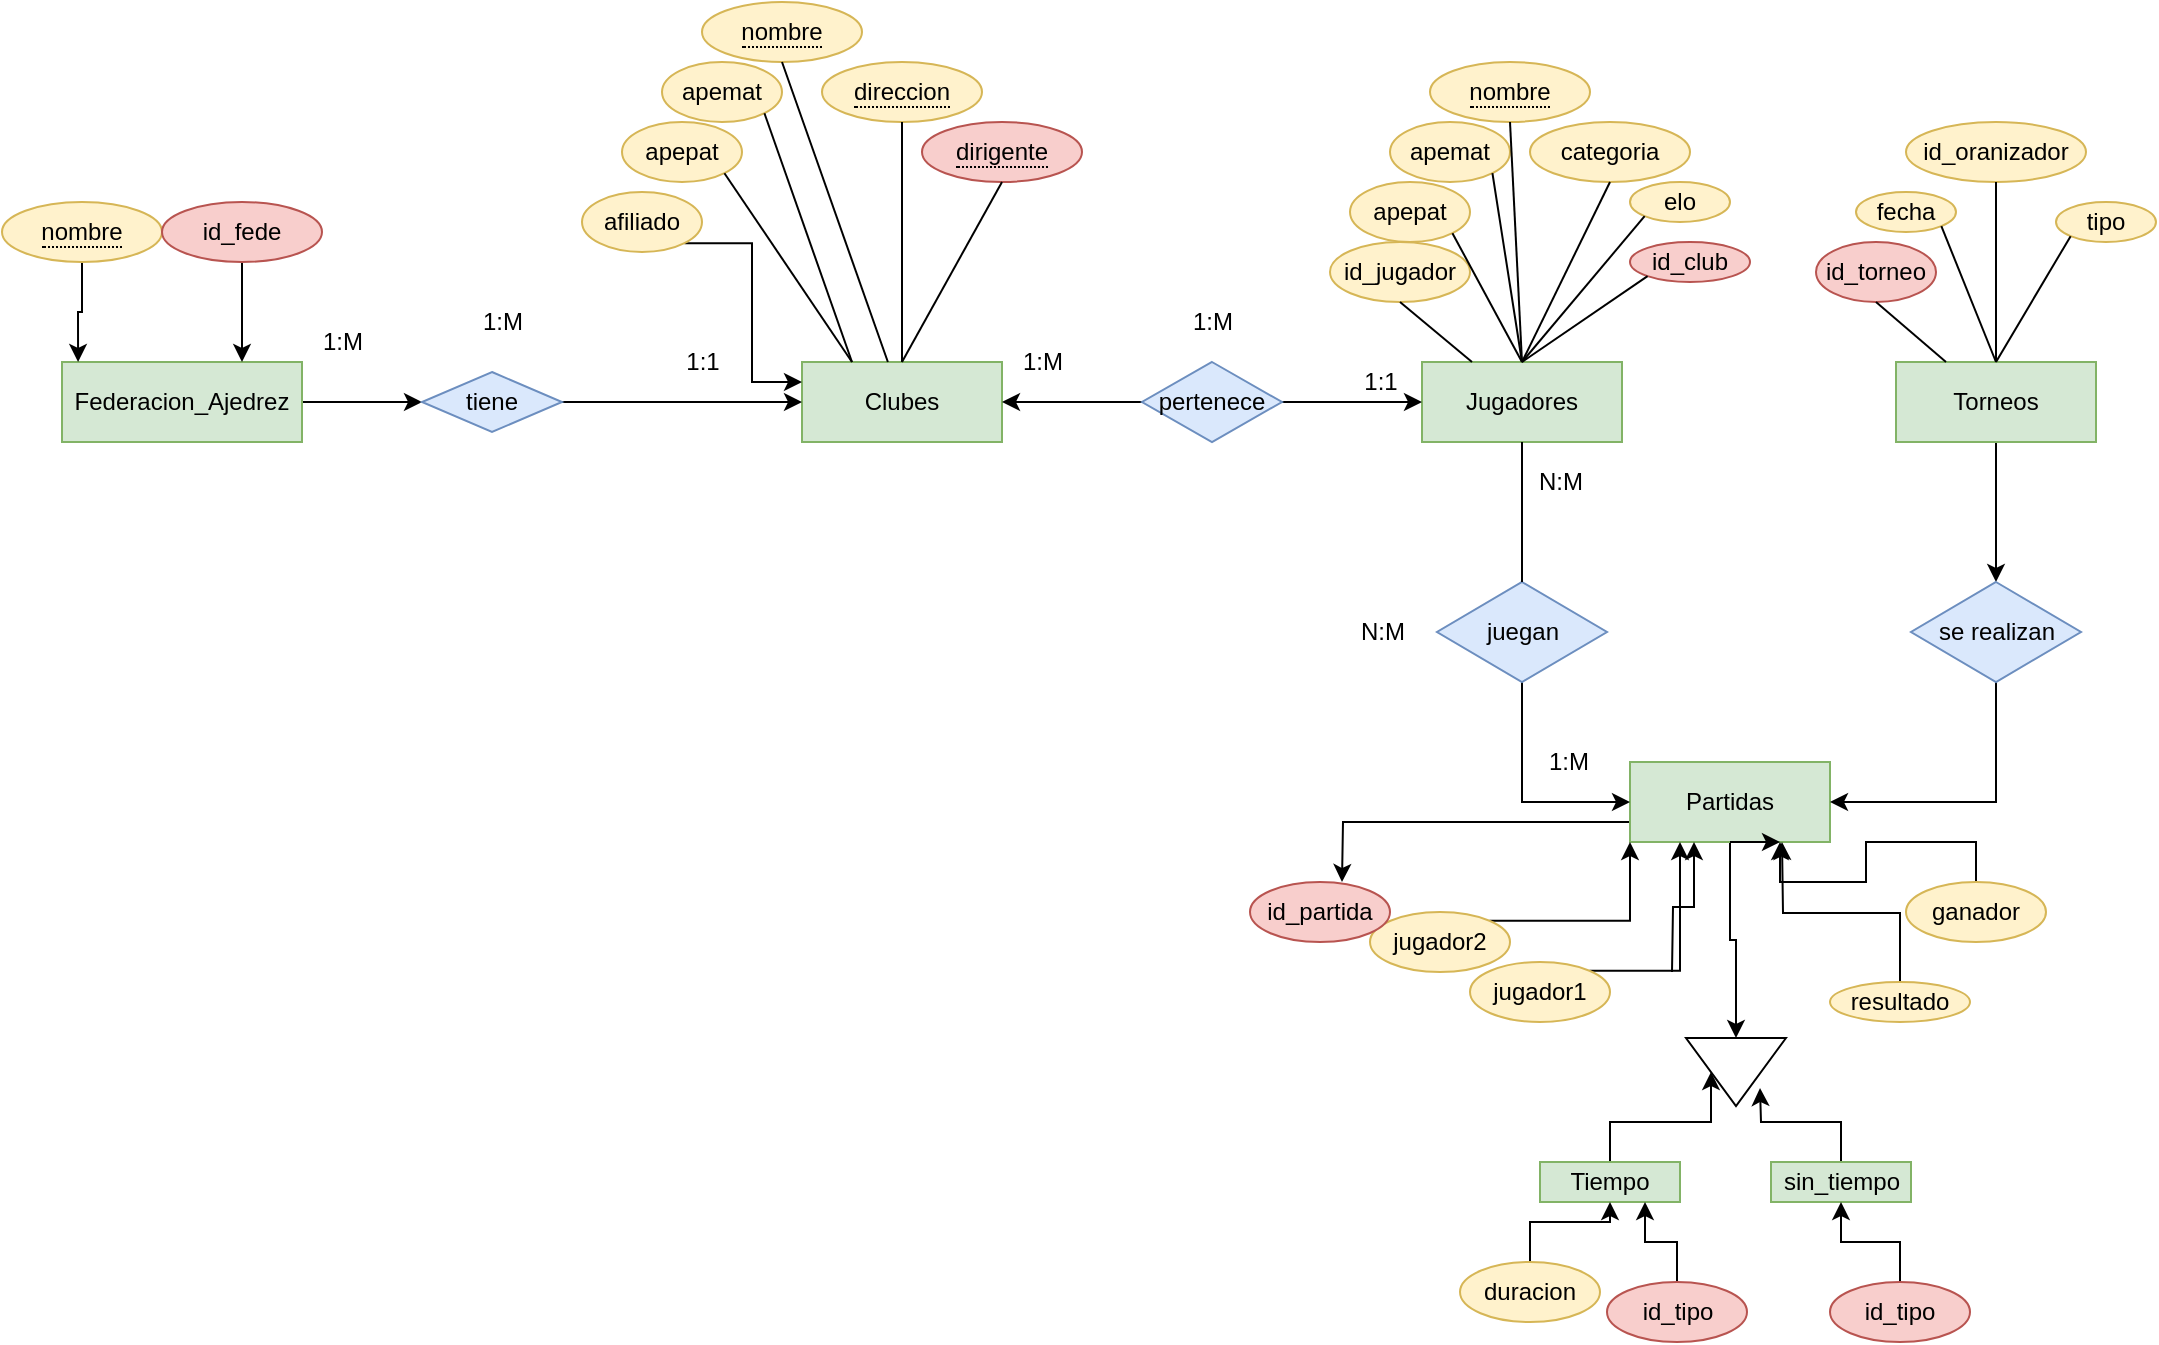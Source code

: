 <mxfile version="13.8.1" type="github">
  <diagram id="W11PHItdPMfOCp1PqULx" name="Page-1">
    <mxGraphModel dx="1929" dy="614" grid="1" gridSize="10" guides="1" tooltips="1" connect="1" arrows="1" fold="1" page="1" pageScale="1" pageWidth="827" pageHeight="1169" math="0" shadow="0">
      <root>
        <mxCell id="0" />
        <mxCell id="1" parent="0" />
        <mxCell id="j4pvCARP0-0abAjQL-_Y-91" style="edgeStyle=orthogonalEdgeStyle;rounded=0;orthogonalLoop=1;jettySize=auto;html=1;exitX=1;exitY=0.5;exitDx=0;exitDy=0;entryX=0;entryY=0.5;entryDx=0;entryDy=0;" edge="1" parent="1" source="j4pvCARP0-0abAjQL-_Y-6" target="j4pvCARP0-0abAjQL-_Y-97">
          <mxGeometry relative="1" as="geometry">
            <mxPoint x="-60" y="300" as="targetPoint" />
          </mxGeometry>
        </mxCell>
        <mxCell id="j4pvCARP0-0abAjQL-_Y-6" value="Federacion_Ajedrez" style="whiteSpace=wrap;html=1;align=center;fillColor=#d5e8d4;strokeColor=#82b366;" vertex="1" parent="1">
          <mxGeometry x="-220" y="280" width="120" height="40" as="geometry" />
        </mxCell>
        <mxCell id="j4pvCARP0-0abAjQL-_Y-77" style="edgeStyle=orthogonalEdgeStyle;rounded=0;orthogonalLoop=1;jettySize=auto;html=1;exitX=0.5;exitY=1;exitDx=0;exitDy=0;" edge="1" parent="1" source="j4pvCARP0-0abAjQL-_Y-7" target="j4pvCARP0-0abAjQL-_Y-78">
          <mxGeometry relative="1" as="geometry">
            <mxPoint x="614" y="610" as="targetPoint" />
          </mxGeometry>
        </mxCell>
        <mxCell id="j4pvCARP0-0abAjQL-_Y-94" style="edgeStyle=orthogonalEdgeStyle;rounded=0;orthogonalLoop=1;jettySize=auto;html=1;exitX=0;exitY=0.75;exitDx=0;exitDy=0;" edge="1" parent="1" source="j4pvCARP0-0abAjQL-_Y-7">
          <mxGeometry relative="1" as="geometry">
            <mxPoint x="420" y="540" as="targetPoint" />
          </mxGeometry>
        </mxCell>
        <mxCell id="j4pvCARP0-0abAjQL-_Y-7" value="Partidas" style="whiteSpace=wrap;html=1;align=center;fillColor=#d5e8d4;strokeColor=#82b366;" vertex="1" parent="1">
          <mxGeometry x="564" y="480" width="100" height="40" as="geometry" />
        </mxCell>
        <mxCell id="j4pvCARP0-0abAjQL-_Y-61" style="edgeStyle=orthogonalEdgeStyle;rounded=0;orthogonalLoop=1;jettySize=auto;html=1;exitX=0.5;exitY=1;exitDx=0;exitDy=0;entryX=0.5;entryY=0;entryDx=0;entryDy=0;" edge="1" parent="1" source="j4pvCARP0-0abAjQL-_Y-8" target="j4pvCARP0-0abAjQL-_Y-47">
          <mxGeometry relative="1" as="geometry" />
        </mxCell>
        <mxCell id="j4pvCARP0-0abAjQL-_Y-8" value="Torneos" style="whiteSpace=wrap;html=1;align=center;fillColor=#d5e8d4;strokeColor=#82b366;" vertex="1" parent="1">
          <mxGeometry x="697" y="280" width="100" height="40" as="geometry" />
        </mxCell>
        <mxCell id="j4pvCARP0-0abAjQL-_Y-9" value="Jugadores" style="whiteSpace=wrap;html=1;align=center;fillColor=#d5e8d4;strokeColor=#82b366;" vertex="1" parent="1">
          <mxGeometry x="460" y="280" width="100" height="40" as="geometry" />
        </mxCell>
        <mxCell id="j4pvCARP0-0abAjQL-_Y-10" value="Clubes" style="whiteSpace=wrap;html=1;align=center;fillColor=#d5e8d4;strokeColor=#82b366;" vertex="1" parent="1">
          <mxGeometry x="150" y="280" width="100" height="40" as="geometry" />
        </mxCell>
        <mxCell id="j4pvCARP0-0abAjQL-_Y-12" value="&lt;span style=&quot;border-bottom: 1px dotted&quot;&gt;nombre&lt;/span&gt;" style="ellipse;whiteSpace=wrap;html=1;align=center;fillColor=#fff2cc;strokeColor=#d6b656;" vertex="1" parent="1">
          <mxGeometry x="100" y="100" width="80" height="30" as="geometry" />
        </mxCell>
        <mxCell id="j4pvCARP0-0abAjQL-_Y-13" value="&lt;span style=&quot;border-bottom: 1px dotted&quot;&gt;direccion&lt;/span&gt;" style="ellipse;whiteSpace=wrap;html=1;align=center;fillColor=#fff2cc;strokeColor=#d6b656;" vertex="1" parent="1">
          <mxGeometry x="160" y="130" width="80" height="30" as="geometry" />
        </mxCell>
        <mxCell id="j4pvCARP0-0abAjQL-_Y-14" value="&lt;span style=&quot;border-bottom: 1px dotted&quot;&gt;dirigente&lt;/span&gt;" style="ellipse;whiteSpace=wrap;html=1;align=center;fillColor=#f8cecc;strokeColor=#b85450;" vertex="1" parent="1">
          <mxGeometry x="210" y="160" width="80" height="30" as="geometry" />
        </mxCell>
        <mxCell id="j4pvCARP0-0abAjQL-_Y-15" value="" style="endArrow=none;html=1;rounded=0;exitX=0.5;exitY=1;exitDx=0;exitDy=0;entryX=0.5;entryY=0;entryDx=0;entryDy=0;" edge="1" parent="1" source="j4pvCARP0-0abAjQL-_Y-14" target="j4pvCARP0-0abAjQL-_Y-10">
          <mxGeometry relative="1" as="geometry">
            <mxPoint x="270" y="320" as="sourcePoint" />
            <mxPoint x="430" y="320" as="targetPoint" />
          </mxGeometry>
        </mxCell>
        <mxCell id="j4pvCARP0-0abAjQL-_Y-16" value="" style="endArrow=none;html=1;rounded=0;exitX=0.5;exitY=1;exitDx=0;exitDy=0;entryX=0.5;entryY=0;entryDx=0;entryDy=0;" edge="1" parent="1" source="j4pvCARP0-0abAjQL-_Y-13" target="j4pvCARP0-0abAjQL-_Y-10">
          <mxGeometry relative="1" as="geometry">
            <mxPoint x="270" y="320" as="sourcePoint" />
            <mxPoint x="430" y="320" as="targetPoint" />
          </mxGeometry>
        </mxCell>
        <mxCell id="j4pvCARP0-0abAjQL-_Y-17" value="" style="endArrow=none;html=1;rounded=0;exitX=0.5;exitY=1;exitDx=0;exitDy=0;" edge="1" parent="1" source="j4pvCARP0-0abAjQL-_Y-12" target="j4pvCARP0-0abAjQL-_Y-10">
          <mxGeometry relative="1" as="geometry">
            <mxPoint x="270" y="320" as="sourcePoint" />
            <mxPoint x="430" y="320" as="targetPoint" />
          </mxGeometry>
        </mxCell>
        <mxCell id="j4pvCARP0-0abAjQL-_Y-19" value="apepat" style="ellipse;whiteSpace=wrap;html=1;align=center;fillColor=#fff2cc;strokeColor=#d6b656;" vertex="1" parent="1">
          <mxGeometry x="60" y="160" width="60" height="30" as="geometry" />
        </mxCell>
        <mxCell id="j4pvCARP0-0abAjQL-_Y-20" value="apemat" style="ellipse;whiteSpace=wrap;html=1;align=center;fillColor=#fff2cc;strokeColor=#d6b656;" vertex="1" parent="1">
          <mxGeometry x="80" y="130" width="60" height="30" as="geometry" />
        </mxCell>
        <mxCell id="j4pvCARP0-0abAjQL-_Y-21" value="" style="endArrow=none;html=1;rounded=0;exitX=1;exitY=1;exitDx=0;exitDy=0;entryX=0.25;entryY=0;entryDx=0;entryDy=0;" edge="1" parent="1" source="j4pvCARP0-0abAjQL-_Y-19" target="j4pvCARP0-0abAjQL-_Y-10">
          <mxGeometry relative="1" as="geometry">
            <mxPoint x="270" y="320" as="sourcePoint" />
            <mxPoint x="430" y="320" as="targetPoint" />
          </mxGeometry>
        </mxCell>
        <mxCell id="j4pvCARP0-0abAjQL-_Y-22" value="" style="endArrow=none;html=1;rounded=0;exitX=1;exitY=1;exitDx=0;exitDy=0;entryX=0.25;entryY=0;entryDx=0;entryDy=0;" edge="1" parent="1" source="j4pvCARP0-0abAjQL-_Y-20" target="j4pvCARP0-0abAjQL-_Y-10">
          <mxGeometry relative="1" as="geometry">
            <mxPoint x="270" y="320" as="sourcePoint" />
            <mxPoint x="190" y="277" as="targetPoint" />
          </mxGeometry>
        </mxCell>
        <mxCell id="j4pvCARP0-0abAjQL-_Y-24" value="&lt;span style=&quot;border-bottom: 1px dotted&quot;&gt;nombre&lt;/span&gt;" style="ellipse;whiteSpace=wrap;html=1;align=center;fillColor=#fff2cc;strokeColor=#d6b656;" vertex="1" parent="1">
          <mxGeometry x="464" y="130" width="80" height="30" as="geometry" />
        </mxCell>
        <mxCell id="j4pvCARP0-0abAjQL-_Y-25" value="apepat" style="ellipse;whiteSpace=wrap;html=1;align=center;fillColor=#fff2cc;strokeColor=#d6b656;" vertex="1" parent="1">
          <mxGeometry x="424" y="190" width="60" height="30" as="geometry" />
        </mxCell>
        <mxCell id="j4pvCARP0-0abAjQL-_Y-26" value="apemat" style="ellipse;whiteSpace=wrap;html=1;align=center;fillColor=#fff2cc;strokeColor=#d6b656;" vertex="1" parent="1">
          <mxGeometry x="444" y="160" width="60" height="30" as="geometry" />
        </mxCell>
        <mxCell id="j4pvCARP0-0abAjQL-_Y-27" value="categoria" style="ellipse;whiteSpace=wrap;html=1;align=center;fillColor=#fff2cc;strokeColor=#d6b656;" vertex="1" parent="1">
          <mxGeometry x="514" y="160" width="80" height="30" as="geometry" />
        </mxCell>
        <mxCell id="j4pvCARP0-0abAjQL-_Y-28" value="elo" style="ellipse;whiteSpace=wrap;html=1;align=center;fillColor=#fff2cc;strokeColor=#d6b656;" vertex="1" parent="1">
          <mxGeometry x="564" y="190" width="50" height="20" as="geometry" />
        </mxCell>
        <mxCell id="j4pvCARP0-0abAjQL-_Y-29" value="id_jugador" style="ellipse;whiteSpace=wrap;html=1;align=center;fillColor=#fff2cc;strokeColor=#d6b656;" vertex="1" parent="1">
          <mxGeometry x="414" y="220" width="70" height="30" as="geometry" />
        </mxCell>
        <mxCell id="j4pvCARP0-0abAjQL-_Y-30" value="id_club" style="ellipse;whiteSpace=wrap;html=1;align=center;fillColor=#f8cecc;strokeColor=#b85450;" vertex="1" parent="1">
          <mxGeometry x="564" y="220" width="60" height="20" as="geometry" />
        </mxCell>
        <mxCell id="j4pvCARP0-0abAjQL-_Y-31" value="" style="endArrow=none;html=1;rounded=0;exitX=0;exitY=1;exitDx=0;exitDy=0;entryX=0.5;entryY=0;entryDx=0;entryDy=0;" edge="1" parent="1" source="j4pvCARP0-0abAjQL-_Y-30" target="j4pvCARP0-0abAjQL-_Y-9">
          <mxGeometry relative="1" as="geometry">
            <mxPoint x="350" y="320" as="sourcePoint" />
            <mxPoint x="510" y="320" as="targetPoint" />
          </mxGeometry>
        </mxCell>
        <mxCell id="j4pvCARP0-0abAjQL-_Y-32" value="" style="endArrow=none;html=1;rounded=0;exitX=0;exitY=1;exitDx=0;exitDy=0;entryX=0.5;entryY=0;entryDx=0;entryDy=0;" edge="1" parent="1" source="j4pvCARP0-0abAjQL-_Y-28" target="j4pvCARP0-0abAjQL-_Y-9">
          <mxGeometry relative="1" as="geometry">
            <mxPoint x="350" y="320" as="sourcePoint" />
            <mxPoint x="510" y="320" as="targetPoint" />
          </mxGeometry>
        </mxCell>
        <mxCell id="j4pvCARP0-0abAjQL-_Y-33" value="" style="endArrow=none;html=1;rounded=0;exitX=0.5;exitY=1;exitDx=0;exitDy=0;entryX=0.5;entryY=0;entryDx=0;entryDy=0;" edge="1" parent="1" source="j4pvCARP0-0abAjQL-_Y-27" target="j4pvCARP0-0abAjQL-_Y-9">
          <mxGeometry relative="1" as="geometry">
            <mxPoint x="350" y="320" as="sourcePoint" />
            <mxPoint x="510" y="320" as="targetPoint" />
          </mxGeometry>
        </mxCell>
        <mxCell id="j4pvCARP0-0abAjQL-_Y-34" value="" style="endArrow=none;html=1;rounded=0;exitX=0.5;exitY=1;exitDx=0;exitDy=0;entryX=0.5;entryY=0;entryDx=0;entryDy=0;" edge="1" parent="1" source="j4pvCARP0-0abAjQL-_Y-24" target="j4pvCARP0-0abAjQL-_Y-9">
          <mxGeometry relative="1" as="geometry">
            <mxPoint x="350" y="320" as="sourcePoint" />
            <mxPoint x="510" y="280" as="targetPoint" />
          </mxGeometry>
        </mxCell>
        <mxCell id="j4pvCARP0-0abAjQL-_Y-35" value="" style="endArrow=none;html=1;rounded=0;entryX=0.5;entryY=0;entryDx=0;entryDy=0;exitX=1;exitY=1;exitDx=0;exitDy=0;" edge="1" parent="1" source="j4pvCARP0-0abAjQL-_Y-26" target="j4pvCARP0-0abAjQL-_Y-9">
          <mxGeometry relative="1" as="geometry">
            <mxPoint x="490" y="180" as="sourcePoint" />
            <mxPoint x="510" y="320" as="targetPoint" />
          </mxGeometry>
        </mxCell>
        <mxCell id="j4pvCARP0-0abAjQL-_Y-36" value="" style="endArrow=none;html=1;rounded=0;exitX=1;exitY=1;exitDx=0;exitDy=0;entryX=0.5;entryY=0;entryDx=0;entryDy=0;" edge="1" parent="1" source="j4pvCARP0-0abAjQL-_Y-25" target="j4pvCARP0-0abAjQL-_Y-9">
          <mxGeometry relative="1" as="geometry">
            <mxPoint x="350" y="320" as="sourcePoint" />
            <mxPoint x="510" y="320" as="targetPoint" />
          </mxGeometry>
        </mxCell>
        <mxCell id="j4pvCARP0-0abAjQL-_Y-37" value="" style="endArrow=none;html=1;rounded=0;exitX=0.5;exitY=1;exitDx=0;exitDy=0;entryX=0.25;entryY=0;entryDx=0;entryDy=0;" edge="1" parent="1" source="j4pvCARP0-0abAjQL-_Y-29" target="j4pvCARP0-0abAjQL-_Y-9">
          <mxGeometry relative="1" as="geometry">
            <mxPoint x="350" y="320" as="sourcePoint" />
            <mxPoint x="510" y="320" as="targetPoint" />
          </mxGeometry>
        </mxCell>
        <mxCell id="j4pvCARP0-0abAjQL-_Y-38" value="id_torneo" style="ellipse;whiteSpace=wrap;html=1;align=center;fillColor=#f8cecc;strokeColor=#b85450;" vertex="1" parent="1">
          <mxGeometry x="657" y="220" width="60" height="30" as="geometry" />
        </mxCell>
        <mxCell id="j4pvCARP0-0abAjQL-_Y-39" value="tipo" style="ellipse;whiteSpace=wrap;html=1;align=center;fillColor=#fff2cc;strokeColor=#d6b656;" vertex="1" parent="1">
          <mxGeometry x="777" y="200" width="50" height="20" as="geometry" />
        </mxCell>
        <mxCell id="j4pvCARP0-0abAjQL-_Y-40" value="id_oranizador" style="ellipse;whiteSpace=wrap;html=1;align=center;fillColor=#fff2cc;strokeColor=#d6b656;" vertex="1" parent="1">
          <mxGeometry x="702" y="160" width="90" height="30" as="geometry" />
        </mxCell>
        <mxCell id="j4pvCARP0-0abAjQL-_Y-41" value="fecha" style="ellipse;whiteSpace=wrap;html=1;align=center;fillColor=#fff2cc;strokeColor=#d6b656;" vertex="1" parent="1">
          <mxGeometry x="677" y="195" width="50" height="20" as="geometry" />
        </mxCell>
        <mxCell id="j4pvCARP0-0abAjQL-_Y-42" value="" style="endArrow=none;html=1;rounded=0;exitX=0;exitY=1;exitDx=0;exitDy=0;entryX=0.5;entryY=0;entryDx=0;entryDy=0;" edge="1" parent="1" source="j4pvCARP0-0abAjQL-_Y-39" target="j4pvCARP0-0abAjQL-_Y-8">
          <mxGeometry relative="1" as="geometry">
            <mxPoint x="367" y="320" as="sourcePoint" />
            <mxPoint x="527" y="320" as="targetPoint" />
          </mxGeometry>
        </mxCell>
        <mxCell id="j4pvCARP0-0abAjQL-_Y-43" value="" style="endArrow=none;html=1;rounded=0;exitX=0.5;exitY=1;exitDx=0;exitDy=0;entryX=0.5;entryY=0;entryDx=0;entryDy=0;" edge="1" parent="1" source="j4pvCARP0-0abAjQL-_Y-40" target="j4pvCARP0-0abAjQL-_Y-8">
          <mxGeometry relative="1" as="geometry">
            <mxPoint x="367" y="320" as="sourcePoint" />
            <mxPoint x="527" y="320" as="targetPoint" />
          </mxGeometry>
        </mxCell>
        <mxCell id="j4pvCARP0-0abAjQL-_Y-44" value="" style="endArrow=none;html=1;rounded=0;exitX=1;exitY=1;exitDx=0;exitDy=0;entryX=0.5;entryY=0;entryDx=0;entryDy=0;" edge="1" parent="1" source="j4pvCARP0-0abAjQL-_Y-41" target="j4pvCARP0-0abAjQL-_Y-8">
          <mxGeometry relative="1" as="geometry">
            <mxPoint x="367" y="320" as="sourcePoint" />
            <mxPoint x="527" y="320" as="targetPoint" />
          </mxGeometry>
        </mxCell>
        <mxCell id="j4pvCARP0-0abAjQL-_Y-45" value="" style="endArrow=none;html=1;rounded=0;exitX=0.5;exitY=1;exitDx=0;exitDy=0;entryX=0.25;entryY=0;entryDx=0;entryDy=0;" edge="1" parent="1" source="j4pvCARP0-0abAjQL-_Y-38" target="j4pvCARP0-0abAjQL-_Y-8">
          <mxGeometry relative="1" as="geometry">
            <mxPoint x="367" y="320" as="sourcePoint" />
            <mxPoint x="527" y="320" as="targetPoint" />
          </mxGeometry>
        </mxCell>
        <mxCell id="j4pvCARP0-0abAjQL-_Y-62" style="edgeStyle=orthogonalEdgeStyle;rounded=0;orthogonalLoop=1;jettySize=auto;html=1;exitX=0.5;exitY=1;exitDx=0;exitDy=0;entryX=1;entryY=0.5;entryDx=0;entryDy=0;" edge="1" parent="1" source="j4pvCARP0-0abAjQL-_Y-47" target="j4pvCARP0-0abAjQL-_Y-7">
          <mxGeometry relative="1" as="geometry" />
        </mxCell>
        <mxCell id="j4pvCARP0-0abAjQL-_Y-47" value="se realizan" style="shape=rhombus;perimeter=rhombusPerimeter;whiteSpace=wrap;html=1;align=center;fillColor=#dae8fc;strokeColor=#6c8ebf;" vertex="1" parent="1">
          <mxGeometry x="704.5" y="390" width="85" height="50" as="geometry" />
        </mxCell>
        <mxCell id="j4pvCARP0-0abAjQL-_Y-51" style="edgeStyle=orthogonalEdgeStyle;rounded=0;orthogonalLoop=1;jettySize=auto;html=1;exitX=0.5;exitY=1;exitDx=0;exitDy=0;entryX=0;entryY=0.5;entryDx=0;entryDy=0;" edge="1" parent="1" source="j4pvCARP0-0abAjQL-_Y-48" target="j4pvCARP0-0abAjQL-_Y-7">
          <mxGeometry relative="1" as="geometry" />
        </mxCell>
        <mxCell id="j4pvCARP0-0abAjQL-_Y-48" value="juegan" style="shape=rhombus;perimeter=rhombusPerimeter;whiteSpace=wrap;html=1;align=center;fillColor=#dae8fc;strokeColor=#6c8ebf;" vertex="1" parent="1">
          <mxGeometry x="467.5" y="390" width="85" height="50" as="geometry" />
        </mxCell>
        <mxCell id="j4pvCARP0-0abAjQL-_Y-49" value="" style="endArrow=none;html=1;rounded=0;entryX=0.5;entryY=1;entryDx=0;entryDy=0;exitX=0.5;exitY=0;exitDx=0;exitDy=0;" edge="1" parent="1" source="j4pvCARP0-0abAjQL-_Y-48" target="j4pvCARP0-0abAjQL-_Y-9">
          <mxGeometry relative="1" as="geometry">
            <mxPoint x="350" y="310" as="sourcePoint" />
            <mxPoint x="510" y="310" as="targetPoint" />
          </mxGeometry>
        </mxCell>
        <mxCell id="j4pvCARP0-0abAjQL-_Y-54" value="N:M" style="text;html=1;align=center;verticalAlign=middle;resizable=0;points=[];autosize=1;" vertex="1" parent="1">
          <mxGeometry x="509" y="330" width="40" height="20" as="geometry" />
        </mxCell>
        <mxCell id="j4pvCARP0-0abAjQL-_Y-55" value="1:M" style="text;html=1;align=center;verticalAlign=middle;resizable=0;points=[];autosize=1;" vertex="1" parent="1">
          <mxGeometry x="512.5" y="470" width="40" height="20" as="geometry" />
        </mxCell>
        <mxCell id="j4pvCARP0-0abAjQL-_Y-65" style="edgeStyle=orthogonalEdgeStyle;rounded=0;orthogonalLoop=1;jettySize=auto;html=1;exitX=0.5;exitY=0;exitDx=0;exitDy=0;entryX=0.32;entryY=1;entryDx=0;entryDy=0;entryPerimeter=0;" edge="1" parent="1" target="j4pvCARP0-0abAjQL-_Y-7">
          <mxGeometry relative="1" as="geometry">
            <mxPoint x="585" y="585" as="sourcePoint" />
          </mxGeometry>
        </mxCell>
        <mxCell id="j4pvCARP0-0abAjQL-_Y-63" style="edgeStyle=orthogonalEdgeStyle;rounded=0;orthogonalLoop=1;jettySize=auto;html=1;exitX=0.5;exitY=0;exitDx=0;exitDy=0;" edge="1" parent="1" source="j4pvCARP0-0abAjQL-_Y-58">
          <mxGeometry relative="1" as="geometry">
            <mxPoint x="640" y="520" as="targetPoint" />
          </mxGeometry>
        </mxCell>
        <mxCell id="j4pvCARP0-0abAjQL-_Y-58" value="resultado" style="ellipse;whiteSpace=wrap;html=1;align=center;fillColor=#fff2cc;strokeColor=#d6b656;" vertex="1" parent="1">
          <mxGeometry x="664" y="590" width="70" height="20" as="geometry" />
        </mxCell>
        <mxCell id="j4pvCARP0-0abAjQL-_Y-64" style="edgeStyle=orthogonalEdgeStyle;rounded=0;orthogonalLoop=1;jettySize=auto;html=1;exitX=0.5;exitY=0;exitDx=0;exitDy=0;entryX=0.75;entryY=1;entryDx=0;entryDy=0;" edge="1" parent="1" source="j4pvCARP0-0abAjQL-_Y-59" target="j4pvCARP0-0abAjQL-_Y-7">
          <mxGeometry relative="1" as="geometry" />
        </mxCell>
        <mxCell id="j4pvCARP0-0abAjQL-_Y-59" value="ganador" style="ellipse;whiteSpace=wrap;html=1;align=center;fillColor=#fff2cc;strokeColor=#d6b656;" vertex="1" parent="1">
          <mxGeometry x="702" y="540" width="70" height="30" as="geometry" />
        </mxCell>
        <mxCell id="j4pvCARP0-0abAjQL-_Y-60" value="N:M" style="text;html=1;align=center;verticalAlign=middle;resizable=0;points=[];autosize=1;" vertex="1" parent="1">
          <mxGeometry x="420" y="405" width="40" height="20" as="geometry" />
        </mxCell>
        <mxCell id="j4pvCARP0-0abAjQL-_Y-69" style="edgeStyle=orthogonalEdgeStyle;rounded=0;orthogonalLoop=1;jettySize=auto;html=1;exitX=1;exitY=0;exitDx=0;exitDy=0;entryX=0.25;entryY=1;entryDx=0;entryDy=0;" edge="1" parent="1" source="j4pvCARP0-0abAjQL-_Y-66" target="j4pvCARP0-0abAjQL-_Y-7">
          <mxGeometry relative="1" as="geometry" />
        </mxCell>
        <mxCell id="j4pvCARP0-0abAjQL-_Y-66" value="jugador1" style="ellipse;whiteSpace=wrap;html=1;align=center;fillColor=#fff2cc;strokeColor=#d6b656;" vertex="1" parent="1">
          <mxGeometry x="484" y="580" width="70" height="30" as="geometry" />
        </mxCell>
        <mxCell id="j4pvCARP0-0abAjQL-_Y-68" style="edgeStyle=orthogonalEdgeStyle;rounded=0;orthogonalLoop=1;jettySize=auto;html=1;exitX=1;exitY=0;exitDx=0;exitDy=0;entryX=0;entryY=1;entryDx=0;entryDy=0;" edge="1" parent="1" source="j4pvCARP0-0abAjQL-_Y-67" target="j4pvCARP0-0abAjQL-_Y-7">
          <mxGeometry relative="1" as="geometry" />
        </mxCell>
        <mxCell id="j4pvCARP0-0abAjQL-_Y-67" value="jugador2" style="ellipse;whiteSpace=wrap;html=1;align=center;fillColor=#fff2cc;strokeColor=#d6b656;" vertex="1" parent="1">
          <mxGeometry x="434" y="555" width="70" height="30" as="geometry" />
        </mxCell>
        <mxCell id="j4pvCARP0-0abAjQL-_Y-71" style="edgeStyle=orthogonalEdgeStyle;rounded=0;orthogonalLoop=1;jettySize=auto;html=1;exitX=1;exitY=0.5;exitDx=0;exitDy=0;entryX=0;entryY=0.5;entryDx=0;entryDy=0;" edge="1" parent="1" source="j4pvCARP0-0abAjQL-_Y-70" target="j4pvCARP0-0abAjQL-_Y-9">
          <mxGeometry relative="1" as="geometry" />
        </mxCell>
        <mxCell id="j4pvCARP0-0abAjQL-_Y-72" style="edgeStyle=orthogonalEdgeStyle;rounded=0;orthogonalLoop=1;jettySize=auto;html=1;exitX=0;exitY=0.5;exitDx=0;exitDy=0;entryX=1;entryY=0.5;entryDx=0;entryDy=0;" edge="1" parent="1" source="j4pvCARP0-0abAjQL-_Y-70" target="j4pvCARP0-0abAjQL-_Y-10">
          <mxGeometry relative="1" as="geometry" />
        </mxCell>
        <mxCell id="j4pvCARP0-0abAjQL-_Y-70" value="pertenece" style="shape=rhombus;perimeter=rhombusPerimeter;whiteSpace=wrap;html=1;align=center;fillColor=#dae8fc;strokeColor=#6c8ebf;" vertex="1" parent="1">
          <mxGeometry x="320" y="280" width="70" height="40" as="geometry" />
        </mxCell>
        <mxCell id="j4pvCARP0-0abAjQL-_Y-73" value="1:M" style="text;html=1;align=center;verticalAlign=middle;resizable=0;points=[];autosize=1;" vertex="1" parent="1">
          <mxGeometry x="250" y="270" width="40" height="20" as="geometry" />
        </mxCell>
        <mxCell id="j4pvCARP0-0abAjQL-_Y-74" value="1:1" style="text;html=1;align=center;verticalAlign=middle;resizable=0;points=[];autosize=1;" vertex="1" parent="1">
          <mxGeometry x="424" y="280" width="30" height="20" as="geometry" />
        </mxCell>
        <mxCell id="j4pvCARP0-0abAjQL-_Y-75" value="1:M" style="text;html=1;align=center;verticalAlign=middle;resizable=0;points=[];autosize=1;" vertex="1" parent="1">
          <mxGeometry x="335" y="250" width="40" height="20" as="geometry" />
        </mxCell>
        <mxCell id="j4pvCARP0-0abAjQL-_Y-76" style="edgeStyle=orthogonalEdgeStyle;rounded=0;orthogonalLoop=1;jettySize=auto;html=1;exitX=0.5;exitY=1;exitDx=0;exitDy=0;entryX=0.75;entryY=1;entryDx=0;entryDy=0;" edge="1" parent="1" source="j4pvCARP0-0abAjQL-_Y-7" target="j4pvCARP0-0abAjQL-_Y-7">
          <mxGeometry relative="1" as="geometry" />
        </mxCell>
        <mxCell id="j4pvCARP0-0abAjQL-_Y-78" value="" style="triangle;whiteSpace=wrap;html=1;rotation=90;" vertex="1" parent="1">
          <mxGeometry x="600" y="610" width="34" height="50" as="geometry" />
        </mxCell>
        <mxCell id="j4pvCARP0-0abAjQL-_Y-80" style="edgeStyle=orthogonalEdgeStyle;rounded=0;orthogonalLoop=1;jettySize=auto;html=1;exitX=0.5;exitY=0;exitDx=0;exitDy=0;entryX=0.5;entryY=1;entryDx=0;entryDy=0;" edge="1" parent="1" source="j4pvCARP0-0abAjQL-_Y-79" target="j4pvCARP0-0abAjQL-_Y-78">
          <mxGeometry relative="1" as="geometry" />
        </mxCell>
        <mxCell id="j4pvCARP0-0abAjQL-_Y-79" value="Tiempo" style="whiteSpace=wrap;html=1;align=center;fillColor=#d5e8d4;strokeColor=#82b366;" vertex="1" parent="1">
          <mxGeometry x="519" y="680" width="70" height="20" as="geometry" />
        </mxCell>
        <mxCell id="j4pvCARP0-0abAjQL-_Y-82" style="edgeStyle=orthogonalEdgeStyle;rounded=0;orthogonalLoop=1;jettySize=auto;html=1;exitX=0.5;exitY=0;exitDx=0;exitDy=0;" edge="1" parent="1" source="j4pvCARP0-0abAjQL-_Y-81">
          <mxGeometry relative="1" as="geometry">
            <mxPoint x="629" y="643" as="targetPoint" />
          </mxGeometry>
        </mxCell>
        <mxCell id="j4pvCARP0-0abAjQL-_Y-81" value="sin_tiempo" style="whiteSpace=wrap;html=1;align=center;fillColor=#d5e8d4;strokeColor=#82b366;" vertex="1" parent="1">
          <mxGeometry x="634.5" y="680" width="70" height="20" as="geometry" />
        </mxCell>
        <mxCell id="j4pvCARP0-0abAjQL-_Y-84" style="edgeStyle=orthogonalEdgeStyle;rounded=0;orthogonalLoop=1;jettySize=auto;html=1;exitX=0.5;exitY=0;exitDx=0;exitDy=0;entryX=0.5;entryY=1;entryDx=0;entryDy=0;" edge="1" parent="1" source="j4pvCARP0-0abAjQL-_Y-83" target="j4pvCARP0-0abAjQL-_Y-79">
          <mxGeometry relative="1" as="geometry" />
        </mxCell>
        <mxCell id="j4pvCARP0-0abAjQL-_Y-83" value="duracion" style="ellipse;whiteSpace=wrap;html=1;align=center;fillColor=#fff2cc;strokeColor=#d6b656;" vertex="1" parent="1">
          <mxGeometry x="479" y="730" width="70" height="30" as="geometry" />
        </mxCell>
        <mxCell id="j4pvCARP0-0abAjQL-_Y-86" style="edgeStyle=orthogonalEdgeStyle;rounded=0;orthogonalLoop=1;jettySize=auto;html=1;exitX=0.5;exitY=0;exitDx=0;exitDy=0;entryX=0.75;entryY=1;entryDx=0;entryDy=0;" edge="1" parent="1" source="j4pvCARP0-0abAjQL-_Y-85" target="j4pvCARP0-0abAjQL-_Y-79">
          <mxGeometry relative="1" as="geometry" />
        </mxCell>
        <mxCell id="j4pvCARP0-0abAjQL-_Y-85" value="id_tipo" style="ellipse;whiteSpace=wrap;html=1;align=center;fillColor=#f8cecc;strokeColor=#b85450;" vertex="1" parent="1">
          <mxGeometry x="552.5" y="740" width="70" height="30" as="geometry" />
        </mxCell>
        <mxCell id="j4pvCARP0-0abAjQL-_Y-88" style="edgeStyle=orthogonalEdgeStyle;rounded=0;orthogonalLoop=1;jettySize=auto;html=1;exitX=0.5;exitY=0;exitDx=0;exitDy=0;entryX=0.5;entryY=1;entryDx=0;entryDy=0;" edge="1" parent="1" source="j4pvCARP0-0abAjQL-_Y-87" target="j4pvCARP0-0abAjQL-_Y-81">
          <mxGeometry relative="1" as="geometry" />
        </mxCell>
        <mxCell id="j4pvCARP0-0abAjQL-_Y-87" value="id_tipo" style="ellipse;whiteSpace=wrap;html=1;align=center;fillColor=#f8cecc;strokeColor=#b85450;" vertex="1" parent="1">
          <mxGeometry x="664" y="740" width="70" height="30" as="geometry" />
        </mxCell>
        <mxCell id="j4pvCARP0-0abAjQL-_Y-90" style="edgeStyle=orthogonalEdgeStyle;rounded=0;orthogonalLoop=1;jettySize=auto;html=1;exitX=1;exitY=1;exitDx=0;exitDy=0;entryX=0;entryY=0.25;entryDx=0;entryDy=0;" edge="1" parent="1" source="j4pvCARP0-0abAjQL-_Y-89" target="j4pvCARP0-0abAjQL-_Y-10">
          <mxGeometry relative="1" as="geometry" />
        </mxCell>
        <mxCell id="j4pvCARP0-0abAjQL-_Y-89" value="afiliado" style="ellipse;whiteSpace=wrap;html=1;align=center;fillColor=#fff2cc;strokeColor=#d6b656;" vertex="1" parent="1">
          <mxGeometry x="40" y="195" width="60" height="30" as="geometry" />
        </mxCell>
        <mxCell id="j4pvCARP0-0abAjQL-_Y-93" style="edgeStyle=orthogonalEdgeStyle;rounded=0;orthogonalLoop=1;jettySize=auto;html=1;exitX=0.5;exitY=1;exitDx=0;exitDy=0;entryX=0.067;entryY=0;entryDx=0;entryDy=0;entryPerimeter=0;" edge="1" parent="1" source="j4pvCARP0-0abAjQL-_Y-92" target="j4pvCARP0-0abAjQL-_Y-6">
          <mxGeometry relative="1" as="geometry" />
        </mxCell>
        <mxCell id="j4pvCARP0-0abAjQL-_Y-92" value="&lt;span style=&quot;border-bottom: 1px dotted&quot;&gt;nombre&lt;/span&gt;" style="ellipse;whiteSpace=wrap;html=1;align=center;fillColor=#fff2cc;strokeColor=#d6b656;" vertex="1" parent="1">
          <mxGeometry x="-250" y="200" width="80" height="30" as="geometry" />
        </mxCell>
        <mxCell id="j4pvCARP0-0abAjQL-_Y-95" value="id_partida" style="ellipse;whiteSpace=wrap;html=1;align=center;fillColor=#f8cecc;strokeColor=#b85450;" vertex="1" parent="1">
          <mxGeometry x="374" y="540" width="70" height="30" as="geometry" />
        </mxCell>
        <mxCell id="j4pvCARP0-0abAjQL-_Y-99" style="edgeStyle=orthogonalEdgeStyle;rounded=0;orthogonalLoop=1;jettySize=auto;html=1;exitX=0.5;exitY=1;exitDx=0;exitDy=0;entryX=0.75;entryY=0;entryDx=0;entryDy=0;" edge="1" parent="1" source="j4pvCARP0-0abAjQL-_Y-96" target="j4pvCARP0-0abAjQL-_Y-6">
          <mxGeometry relative="1" as="geometry" />
        </mxCell>
        <mxCell id="j4pvCARP0-0abAjQL-_Y-96" value="id_fede" style="ellipse;whiteSpace=wrap;html=1;align=center;fillColor=#f8cecc;strokeColor=#b85450;" vertex="1" parent="1">
          <mxGeometry x="-170" y="200" width="80" height="30" as="geometry" />
        </mxCell>
        <mxCell id="j4pvCARP0-0abAjQL-_Y-98" style="edgeStyle=orthogonalEdgeStyle;rounded=0;orthogonalLoop=1;jettySize=auto;html=1;exitX=1;exitY=0.5;exitDx=0;exitDy=0;" edge="1" parent="1" source="j4pvCARP0-0abAjQL-_Y-97" target="j4pvCARP0-0abAjQL-_Y-10">
          <mxGeometry relative="1" as="geometry" />
        </mxCell>
        <mxCell id="j4pvCARP0-0abAjQL-_Y-97" value="tiene" style="shape=rhombus;perimeter=rhombusPerimeter;whiteSpace=wrap;html=1;align=center;fillColor=#dae8fc;strokeColor=#6c8ebf;" vertex="1" parent="1">
          <mxGeometry x="-40" y="285" width="70" height="30" as="geometry" />
        </mxCell>
        <mxCell id="j4pvCARP0-0abAjQL-_Y-100" value="1:M" style="text;html=1;align=center;verticalAlign=middle;resizable=0;points=[];autosize=1;" vertex="1" parent="1">
          <mxGeometry x="-100" y="260" width="40" height="20" as="geometry" />
        </mxCell>
        <mxCell id="j4pvCARP0-0abAjQL-_Y-101" value="1:1" style="text;html=1;align=center;verticalAlign=middle;resizable=0;points=[];autosize=1;" vertex="1" parent="1">
          <mxGeometry x="85" y="270" width="30" height="20" as="geometry" />
        </mxCell>
        <mxCell id="j4pvCARP0-0abAjQL-_Y-102" value="1:M" style="text;html=1;align=center;verticalAlign=middle;resizable=0;points=[];autosize=1;" vertex="1" parent="1">
          <mxGeometry x="-20" y="250" width="40" height="20" as="geometry" />
        </mxCell>
      </root>
    </mxGraphModel>
  </diagram>
</mxfile>

